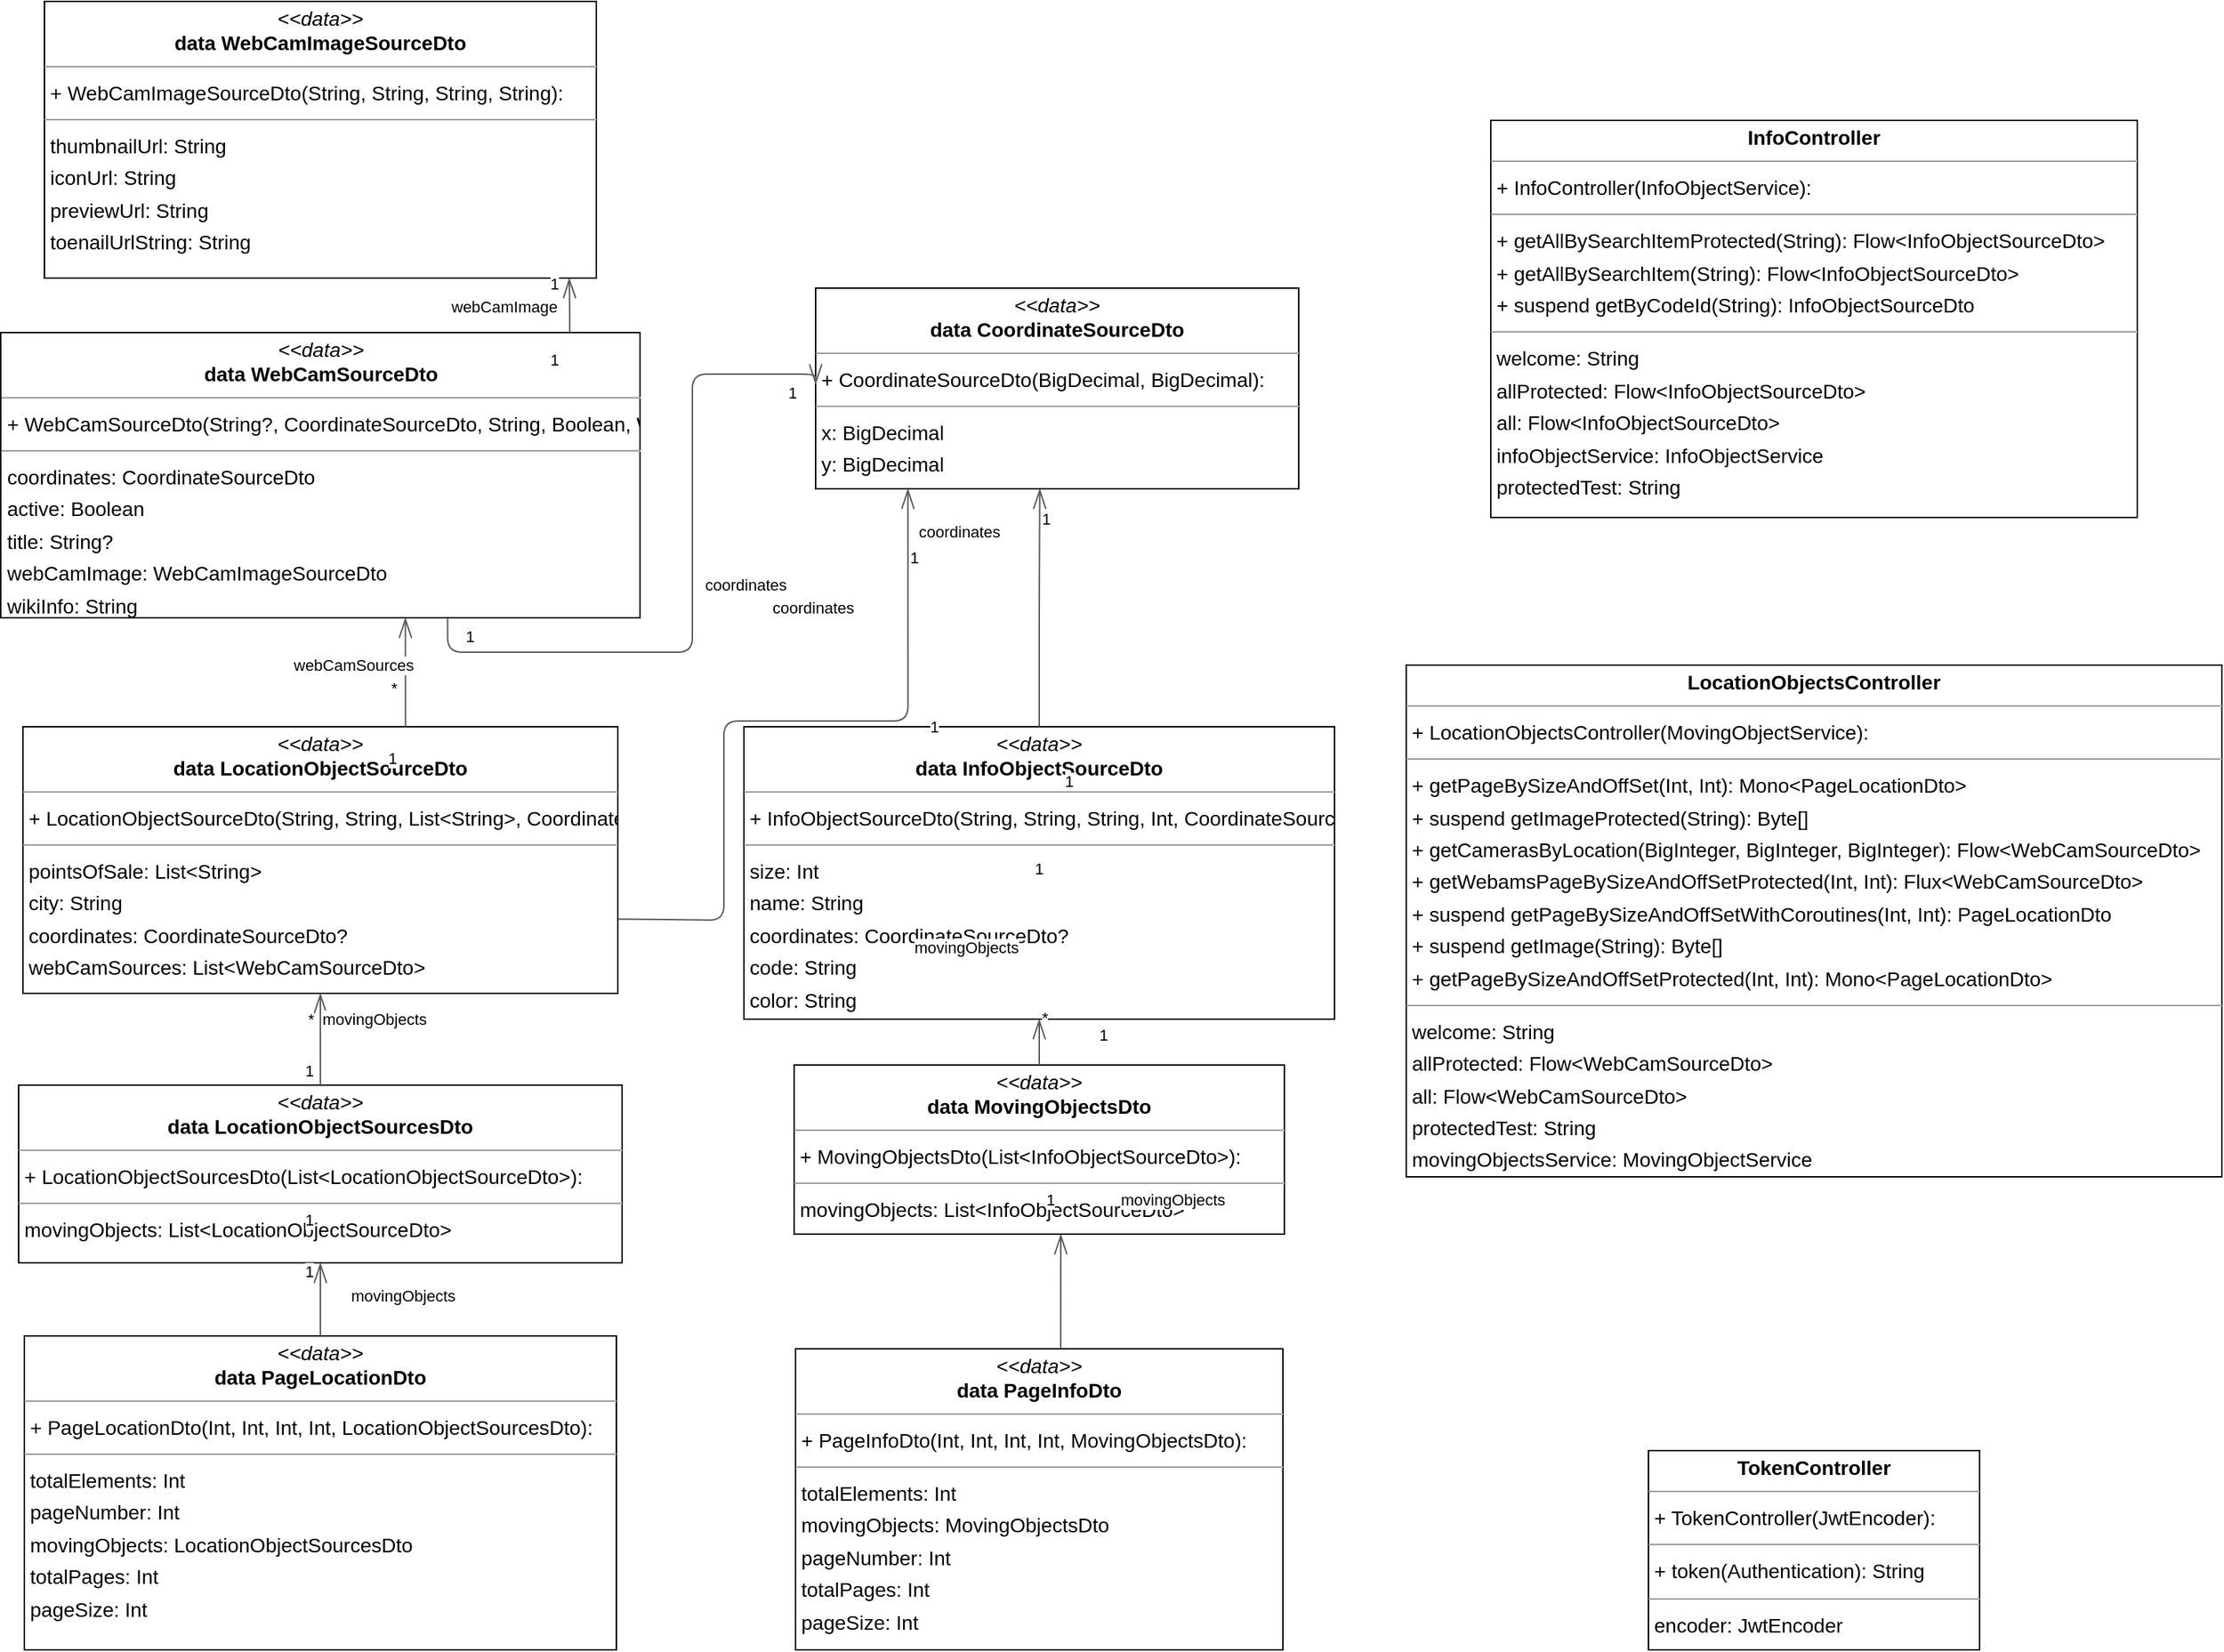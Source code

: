 <mxfile version="20.2.3" type="device"><diagram id="gWM6SCtc58ZZlZVN-kbu" name="Page-1"><mxGraphModel dx="1186" dy="822" grid="1" gridSize="10" guides="1" tooltips="1" connect="1" arrows="1" fold="1" page="0" pageScale="1" pageWidth="827" pageHeight="1169" background="none" math="0" shadow="0"><root><mxCell id="0"/><mxCell id="1" parent="0"/><mxCell id="node3" value="&lt;p style=&quot;margin:0px;margin-top:4px;text-align:center;&quot;&gt;&lt;b&gt;InfoController&lt;/b&gt;&lt;/p&gt;&lt;hr size=&quot;1&quot;/&gt;&lt;p style=&quot;margin:0 0 0 4px;line-height:1.6;&quot;&gt;+ InfoController(InfoObjectService): &lt;/p&gt;&lt;hr size=&quot;1&quot;/&gt;&lt;p style=&quot;margin:0 0 0 4px;line-height:1.6;&quot;&gt;+ getAllBySearchItemProtected(String): Flow&amp;lt;InfoObjectSourceDto&amp;gt;&lt;br/&gt;+ getAllBySearchItem(String): Flow&amp;lt;InfoObjectSourceDto&amp;gt;&lt;br/&gt;+ suspend  getByCodeId(String): InfoObjectSourceDto&lt;/p&gt;&lt;hr size=&quot;1&quot;/&gt;&lt;p style=&quot;margin:0 0 0 4px;line-height:1.6;&quot;&gt; welcome: String&lt;br/&gt; allProtected: Flow&amp;lt;InfoObjectSourceDto&amp;gt;&lt;br/&gt; all: Flow&amp;lt;InfoObjectSourceDto&amp;gt;&lt;br/&gt; infoObjectService: InfoObjectService&lt;br/&gt; protectedTest: String&lt;/p&gt;" style="verticalAlign=top;align=left;overflow=fill;fontSize=14;fontFamily=Helvetica;html=1;rounded=0;shadow=0;comic=0;labelBackgroundColor=none;strokeWidth=1;" parent="1" vertex="1"><mxGeometry x="1237" y="173" width="451" height="277" as="geometry"/></mxCell><mxCell id="node11" value="&lt;p style=&quot;margin:0px;margin-top:4px;text-align:center;&quot;&gt;&lt;b&gt;LocationObjectsController&lt;/b&gt;&lt;/p&gt;&lt;hr size=&quot;1&quot;/&gt;&lt;p style=&quot;margin:0 0 0 4px;line-height:1.6;&quot;&gt;+ LocationObjectsController(MovingObjectService): &lt;/p&gt;&lt;hr size=&quot;1&quot;/&gt;&lt;p style=&quot;margin:0 0 0 4px;line-height:1.6;&quot;&gt;+ getPageBySizeAndOffSet(Int, Int): Mono&amp;lt;PageLocationDto&amp;gt;&lt;br/&gt;+ suspend  getImageProtected(String): Byte[]&lt;br/&gt;+ getCamerasByLocation(BigInteger, BigInteger, BigInteger): Flow&amp;lt;WebCamSourceDto&amp;gt;&lt;br/&gt;+ getWebamsPageBySizeAndOffSetProtected(Int, Int): Flux&amp;lt;WebCamSourceDto&amp;gt;&lt;br/&gt;+ suspend  getPageBySizeAndOffSetWithCoroutines(Int, Int): PageLocationDto&lt;br/&gt;+ suspend  getImage(String): Byte[]&lt;br/&gt;+ getPageBySizeAndOffSetProtected(Int, Int): Mono&amp;lt;PageLocationDto&amp;gt;&lt;/p&gt;&lt;hr size=&quot;1&quot;/&gt;&lt;p style=&quot;margin:0 0 0 4px;line-height:1.6;&quot;&gt; welcome: String&lt;br/&gt; allProtected: Flow&amp;lt;WebCamSourceDto&amp;gt;&lt;br/&gt; all: Flow&amp;lt;WebCamSourceDto&amp;gt;&lt;br/&gt; protectedTest: String&lt;br/&gt; movingObjectsService: MovingObjectService&lt;/p&gt;" style="verticalAlign=top;align=left;overflow=fill;fontSize=14;fontFamily=Helvetica;html=1;rounded=0;shadow=0;comic=0;labelBackgroundColor=none;strokeWidth=1;" parent="1" vertex="1"><mxGeometry x="1178" y="553" width="569" height="357" as="geometry"/></mxCell><mxCell id="node0" value="&lt;p style=&quot;margin:0px;margin-top:4px;text-align:center;&quot;&gt;&lt;b&gt;TokenController&lt;/b&gt;&lt;/p&gt;&lt;hr size=&quot;1&quot;/&gt;&lt;p style=&quot;margin:0 0 0 4px;line-height:1.6;&quot;&gt;+ TokenController(JwtEncoder): &lt;/p&gt;&lt;hr size=&quot;1&quot;/&gt;&lt;p style=&quot;margin:0 0 0 4px;line-height:1.6;&quot;&gt;+ token(Authentication): String&lt;/p&gt;&lt;hr size=&quot;1&quot;/&gt;&lt;p style=&quot;margin:0 0 0 4px;line-height:1.6;&quot;&gt; encoder: JwtEncoder&lt;/p&gt;" style="verticalAlign=top;align=left;overflow=fill;fontSize=14;fontFamily=Helvetica;html=1;rounded=0;shadow=0;comic=0;labelBackgroundColor=none;strokeWidth=1;" parent="1" vertex="1"><mxGeometry x="1347" y="1101" width="231" height="139" as="geometry"/></mxCell><mxCell id="node4" value="&lt;p style=&quot;margin:0px;margin-top:4px;text-align:center;&quot;&gt;&lt;i&gt;&amp;lt;&amp;lt;data&amp;gt;&amp;gt;&lt;/i&gt;&lt;br/&gt;&lt;b&gt;data  CoordinateSourceDto&lt;/b&gt;&lt;/p&gt;&lt;hr size=&quot;1&quot;/&gt;&lt;p style=&quot;margin:0 0 0 4px;line-height:1.6;&quot;&gt;+ CoordinateSourceDto(BigDecimal, BigDecimal): &lt;/p&gt;&lt;hr size=&quot;1&quot;/&gt;&lt;p style=&quot;margin:0 0 0 4px;line-height:1.6;&quot;&gt; x: BigDecimal&lt;br/&gt; y: BigDecimal&lt;/p&gt;" style="verticalAlign=top;align=left;overflow=fill;fontSize=14;fontFamily=Helvetica;html=1;rounded=0;shadow=0;comic=0;labelBackgroundColor=none;strokeWidth=1;" parent="1" vertex="1"><mxGeometry x="766" y="290" width="337" height="140" as="geometry"/></mxCell><mxCell id="node9" value="&lt;p style=&quot;margin:0px;margin-top:4px;text-align:center;&quot;&gt;&lt;i&gt;&amp;lt;&amp;lt;data&amp;gt;&amp;gt;&lt;/i&gt;&lt;br/&gt;&lt;b&gt;data  InfoObjectSourceDto&lt;/b&gt;&lt;/p&gt;&lt;hr size=&quot;1&quot;/&gt;&lt;p style=&quot;margin:0 0 0 4px;line-height:1.6;&quot;&gt;+ InfoObjectSourceDto(String, String, String, Int, CoordinateSourceDto?): &lt;/p&gt;&lt;hr size=&quot;1&quot;/&gt;&lt;p style=&quot;margin:0 0 0 4px;line-height:1.6;&quot;&gt; size: Int&lt;br/&gt; name: String&lt;br/&gt; coordinates: CoordinateSourceDto?&lt;br/&gt; code: String&lt;br/&gt; color: String&lt;/p&gt;" style="verticalAlign=top;align=left;overflow=fill;fontSize=14;fontFamily=Helvetica;html=1;rounded=0;shadow=0;comic=0;labelBackgroundColor=none;strokeWidth=1;" parent="1" vertex="1"><mxGeometry x="716" y="596" width="412" height="204" as="geometry"/></mxCell><mxCell id="node7" value="&lt;p style=&quot;margin:0px;margin-top:4px;text-align:center;&quot;&gt;&lt;i&gt;&amp;lt;&amp;lt;data&amp;gt;&amp;gt;&lt;/i&gt;&lt;br/&gt;&lt;b&gt;data  LocationObjectSourceDto&lt;/b&gt;&lt;/p&gt;&lt;hr size=&quot;1&quot;/&gt;&lt;p style=&quot;margin:0 0 0 4px;line-height:1.6;&quot;&gt;+ LocationObjectSourceDto(String, String, List&amp;lt;String&amp;gt;, CoordinateSourceDto?, List&amp;lt;String&amp;gt;, List&amp;lt;WebCamSourceDto&amp;gt;): &lt;/p&gt;&lt;hr size=&quot;1&quot;/&gt;&lt;p style=&quot;margin:0 0 0 4px;line-height:1.6;&quot;&gt; pointsOfSale: List&amp;lt;String&amp;gt;&lt;br/&gt; city: String&lt;br/&gt; coordinates: CoordinateSourceDto?&lt;br/&gt; webCamSources: List&amp;lt;WebCamSourceDto&amp;gt;&lt;br/&gt; code: String&lt;br/&gt; themeList: List&amp;lt;String&amp;gt;&lt;/p&gt;" style="verticalAlign=top;align=left;overflow=fill;fontSize=14;fontFamily=Helvetica;html=1;rounded=0;shadow=0;comic=0;labelBackgroundColor=none;strokeWidth=1;" parent="1" vertex="1"><mxGeometry x="213" y="596" width="415" height="186" as="geometry"/></mxCell><mxCell id="node6" value="&lt;p style=&quot;margin:0px;margin-top:4px;text-align:center;&quot;&gt;&lt;i&gt;&amp;lt;&amp;lt;data&amp;gt;&amp;gt;&lt;/i&gt;&lt;br/&gt;&lt;b&gt;data  LocationObjectSourcesDto&lt;/b&gt;&lt;/p&gt;&lt;hr size=&quot;1&quot;/&gt;&lt;p style=&quot;margin:0 0 0 4px;line-height:1.6;&quot;&gt;+ LocationObjectSourcesDto(List&amp;lt;LocationObjectSourceDto&amp;gt;): &lt;/p&gt;&lt;hr size=&quot;1&quot;/&gt;&lt;p style=&quot;margin:0 0 0 4px;line-height:1.6;&quot;&gt; movingObjects: List&amp;lt;LocationObjectSourceDto&amp;gt;&lt;/p&gt;" style="verticalAlign=top;align=left;overflow=fill;fontSize=14;fontFamily=Helvetica;html=1;rounded=0;shadow=0;comic=0;labelBackgroundColor=none;strokeWidth=1;" parent="1" vertex="1"><mxGeometry x="210" y="846" width="421" height="124" as="geometry"/></mxCell><mxCell id="node5" value="&lt;p style=&quot;margin:0px;margin-top:4px;text-align:center;&quot;&gt;&lt;i&gt;&amp;lt;&amp;lt;data&amp;gt;&amp;gt;&lt;/i&gt;&lt;br/&gt;&lt;b&gt;data  MovingObjectsDto&lt;/b&gt;&lt;/p&gt;&lt;hr size=&quot;1&quot;/&gt;&lt;p style=&quot;margin:0 0 0 4px;line-height:1.6;&quot;&gt;+ MovingObjectsDto(List&amp;lt;InfoObjectSourceDto&amp;gt;): &lt;/p&gt;&lt;hr size=&quot;1&quot;/&gt;&lt;p style=&quot;margin:0 0 0 4px;line-height:1.6;&quot;&gt; movingObjects: List&amp;lt;InfoObjectSourceDto&amp;gt;&lt;/p&gt;" style="verticalAlign=top;align=left;overflow=fill;fontSize=14;fontFamily=Helvetica;html=1;rounded=0;shadow=0;comic=0;labelBackgroundColor=none;strokeWidth=1;" parent="1" vertex="1"><mxGeometry x="751" y="832" width="342" height="118" as="geometry"/></mxCell><mxCell id="node10" value="&lt;p style=&quot;margin:0px;margin-top:4px;text-align:center;&quot;&gt;&lt;i&gt;&amp;lt;&amp;lt;data&amp;gt;&amp;gt;&lt;/i&gt;&lt;br/&gt;&lt;b&gt;data  PageInfoDto&lt;/b&gt;&lt;/p&gt;&lt;hr size=&quot;1&quot;/&gt;&lt;p style=&quot;margin:0 0 0 4px;line-height:1.6;&quot;&gt;+ PageInfoDto(Int, Int, Int, Int, MovingObjectsDto): &lt;/p&gt;&lt;hr size=&quot;1&quot;/&gt;&lt;p style=&quot;margin:0 0 0 4px;line-height:1.6;&quot;&gt; totalElements: Int&lt;br/&gt; movingObjects: MovingObjectsDto&lt;br/&gt; pageNumber: Int&lt;br/&gt; totalPages: Int&lt;br/&gt; pageSize: Int&lt;/p&gt;" style="verticalAlign=top;align=left;overflow=fill;fontSize=14;fontFamily=Helvetica;html=1;rounded=0;shadow=0;comic=0;labelBackgroundColor=none;strokeWidth=1;" parent="1" vertex="1"><mxGeometry x="752" y="1030" width="340" height="210" as="geometry"/></mxCell><mxCell id="node8" value="&lt;p style=&quot;margin:0px;margin-top:4px;text-align:center;&quot;&gt;&lt;i&gt;&amp;lt;&amp;lt;data&amp;gt;&amp;gt;&lt;/i&gt;&lt;br/&gt;&lt;b&gt;data  PageLocationDto&lt;/b&gt;&lt;/p&gt;&lt;hr size=&quot;1&quot;/&gt;&lt;p style=&quot;margin:0 0 0 4px;line-height:1.6;&quot;&gt;+ PageLocationDto(Int, Int, Int, Int, LocationObjectSourcesDto): &lt;/p&gt;&lt;hr size=&quot;1&quot;/&gt;&lt;p style=&quot;margin:0 0 0 4px;line-height:1.6;&quot;&gt; totalElements: Int&lt;br/&gt; pageNumber: Int&lt;br/&gt; movingObjects: LocationObjectSourcesDto&lt;br/&gt; totalPages: Int&lt;br/&gt; pageSize: Int&lt;/p&gt;" style="verticalAlign=top;align=left;overflow=fill;fontSize=14;fontFamily=Helvetica;html=1;rounded=0;shadow=0;comic=0;labelBackgroundColor=none;strokeWidth=1;" parent="1" vertex="1"><mxGeometry x="214" y="1021" width="413" height="219" as="geometry"/></mxCell><mxCell id="node1" value="&lt;p style=&quot;margin:0px;margin-top:4px;text-align:center;&quot;&gt;&lt;i&gt;&amp;lt;&amp;lt;data&amp;gt;&amp;gt;&lt;/i&gt;&lt;br/&gt;&lt;b&gt;data  WebCamImageSourceDto&lt;/b&gt;&lt;/p&gt;&lt;hr size=&quot;1&quot;/&gt;&lt;p style=&quot;margin:0 0 0 4px;line-height:1.6;&quot;&gt;+ WebCamImageSourceDto(String, String, String, String): &lt;/p&gt;&lt;hr size=&quot;1&quot;/&gt;&lt;p style=&quot;margin:0 0 0 4px;line-height:1.6;&quot;&gt; thumbnailUrl: String&lt;br/&gt; iconUrl: String&lt;br/&gt; previewUrl: String&lt;br/&gt; toenailUrlString: String&lt;/p&gt;" style="verticalAlign=top;align=left;overflow=fill;fontSize=14;fontFamily=Helvetica;html=1;rounded=0;shadow=0;comic=0;labelBackgroundColor=none;strokeWidth=1;" parent="1" vertex="1"><mxGeometry x="228" y="90" width="385" height="193" as="geometry"/></mxCell><mxCell id="node2" value="&lt;p style=&quot;margin:0px;margin-top:4px;text-align:center;&quot;&gt;&lt;i&gt;&amp;lt;&amp;lt;data&amp;gt;&amp;gt;&lt;/i&gt;&lt;br/&gt;&lt;b&gt;data  WebCamSourceDto&lt;/b&gt;&lt;/p&gt;&lt;hr size=&quot;1&quot;/&gt;&lt;p style=&quot;margin:0 0 0 4px;line-height:1.6;&quot;&gt;+ WebCamSourceDto(String?, CoordinateSourceDto, String, Boolean, WebCamImageSourceDto): &lt;/p&gt;&lt;hr size=&quot;1&quot;/&gt;&lt;p style=&quot;margin:0 0 0 4px;line-height:1.6;&quot;&gt; coordinates: CoordinateSourceDto&lt;br/&gt; active: Boolean&lt;br/&gt; title: String?&lt;br/&gt; webCamImage: WebCamImageSourceDto&lt;br/&gt; wikiInfo: String&lt;/p&gt;" style="verticalAlign=top;align=left;overflow=fill;fontSize=14;fontFamily=Helvetica;html=1;rounded=0;shadow=0;comic=0;labelBackgroundColor=none;strokeWidth=1;" parent="1" vertex="1"><mxGeometry x="197.5" y="321" width="446" height="199" as="geometry"/></mxCell><mxCell id="edge8" value="" style="html=1;rounded=1;edgeStyle=orthogonalEdgeStyle;dashed=0;startArrow=diamondThinstartSize=12;endArrow=openThin;endSize=12;strokeColor=#595959;exitX=0.500;exitY=0.000;exitDx=0;exitDy=0;entryX=0.464;entryY=1.000;entryDx=0;entryDy=0;" parent="1" source="node9" target="node4" edge="1"><mxGeometry width="50" height="50" relative="1" as="geometry"><Array as="points"/></mxGeometry></mxCell><mxCell id="label48" value="1" style="edgeLabel;resizable=0;html=1;align=left;verticalAlign=top;strokeColor=default;" parent="edge8" vertex="1" connectable="0"><mxGeometry x="938" y="621" as="geometry"/></mxCell><mxCell id="label52" value="1" style="edgeLabel;resizable=0;html=1;align=left;verticalAlign=top;strokeColor=default;" parent="edge8" vertex="1" connectable="0"><mxGeometry x="922" y="438" as="geometry"/></mxCell><mxCell id="label53" value="coordinates" style="edgeLabel;resizable=0;html=1;align=left;verticalAlign=top;strokeColor=default;" parent="edge8" vertex="1" connectable="0"><mxGeometry x="836" y="447" as="geometry"/></mxCell><mxCell id="edge6" value="" style="html=1;rounded=1;edgeStyle=orthogonalEdgeStyle;dashed=0;startArrow=diamondThinstartSize=12;endArrow=openThin;endSize=12;strokeColor=#595959;exitX=1.000;exitY=0.722;exitDx=0;exitDy=0;entryX=0.191;entryY=1.000;entryDx=0;entryDy=0;" parent="1" source="node7" target="node4" edge="1"><mxGeometry width="50" height="50" relative="1" as="geometry"><Array as="points"><mxPoint x="642" y="731"/><mxPoint x="642" y="731"/><mxPoint x="702" y="731"/><mxPoint x="702" y="592"/><mxPoint x="830" y="592"/></Array></mxGeometry></mxCell><mxCell id="label36" value="1" style="edgeLabel;resizable=0;html=1;align=left;verticalAlign=top;strokeColor=default;" parent="edge6" vertex="1" connectable="0"><mxGeometry x="844" y="583" as="geometry"/></mxCell><mxCell id="label40" value="1" style="edgeLabel;resizable=0;html=1;align=left;verticalAlign=top;strokeColor=default;" parent="edge6" vertex="1" connectable="0"><mxGeometry x="830" y="465" as="geometry"/></mxCell><mxCell id="label41" value="coordinates" style="edgeLabel;resizable=0;html=1;align=left;verticalAlign=top;strokeColor=default;" parent="edge6" vertex="1" connectable="0"><mxGeometry x="734" y="500" as="geometry"/></mxCell><mxCell id="edge4" value="" style="html=1;rounded=1;edgeStyle=orthogonalEdgeStyle;dashed=0;startArrow=diamondThinstartSize=12;endArrow=openThin;endSize=12;strokeColor=#595959;exitX=0.643;exitY=0.000;exitDx=0;exitDy=0;entryX=0.633;entryY=1.000;entryDx=0;entryDy=0;" parent="1" source="node7" target="node2" edge="1"><mxGeometry width="50" height="50" relative="1" as="geometry"><Array as="points"/></mxGeometry></mxCell><mxCell id="label24" value="1" style="edgeLabel;resizable=0;html=1;align=left;verticalAlign=top;strokeColor=default;" parent="edge4" vertex="1" connectable="0"><mxGeometry x="466" y="605" as="geometry"/></mxCell><mxCell id="label28" value="*" style="edgeLabel;resizable=0;html=1;align=left;verticalAlign=top;strokeColor=default;" parent="edge4" vertex="1" connectable="0"><mxGeometry x="468" y="556" as="geometry"/></mxCell><mxCell id="label29" value="webCamSources" style="edgeLabel;resizable=0;html=1;align=left;verticalAlign=top;strokeColor=default;" parent="edge4" vertex="1" connectable="0"><mxGeometry x="400" y="540" as="geometry"/></mxCell><mxCell id="edge2" value="" style="html=1;rounded=1;edgeStyle=orthogonalEdgeStyle;dashed=0;startArrow=diamondThinstartSize=12;endArrow=openThin;endSize=12;strokeColor=#595959;exitX=0.500;exitY=0.000;exitDx=0;exitDy=0;entryX=0.500;entryY=1.000;entryDx=0;entryDy=0;" parent="1" source="node6" target="node7" edge="1"><mxGeometry width="50" height="50" relative="1" as="geometry"><Array as="points"/></mxGeometry></mxCell><mxCell id="label12" value="1" style="edgeLabel;resizable=0;html=1;align=left;verticalAlign=top;strokeColor=default;" parent="edge2" vertex="1" connectable="0"><mxGeometry x="408" y="823" as="geometry"/></mxCell><mxCell id="label16" value="*" style="edgeLabel;resizable=0;html=1;align=left;verticalAlign=top;strokeColor=default;" parent="edge2" vertex="1" connectable="0"><mxGeometry x="410" y="787" as="geometry"/></mxCell><mxCell id="label17" value="movingObjects" style="edgeLabel;resizable=0;html=1;align=left;verticalAlign=top;strokeColor=default;" parent="edge2" vertex="1" connectable="0"><mxGeometry x="420" y="787" as="geometry"/></mxCell><mxCell id="edge5" value="" style="html=1;rounded=1;edgeStyle=orthogonalEdgeStyle;dashed=0;startArrow=diamondThinstartSize=12;endArrow=openThin;endSize=12;strokeColor=#595959;exitX=0.500;exitY=0.001;exitDx=0;exitDy=0;entryX=0.500;entryY=1.000;entryDx=0;entryDy=0;" parent="1" source="node5" target="node9" edge="1"><mxGeometry width="50" height="50" relative="1" as="geometry"><Array as="points"><mxPoint x="922" y="807"/><mxPoint x="922" y="807"/></Array></mxGeometry></mxCell><mxCell id="label30" value="1" style="edgeLabel;resizable=0;html=1;align=left;verticalAlign=top;strokeColor=default;" parent="edge5" vertex="1" connectable="0"><mxGeometry x="962" y="798" as="geometry"/></mxCell><mxCell id="label34" value="*" style="edgeLabel;resizable=0;html=1;align=left;verticalAlign=top;strokeColor=default;" parent="edge5" vertex="1" connectable="0"><mxGeometry x="922" y="786" as="geometry"/></mxCell><mxCell id="label35" value="movingObjects" style="edgeLabel;resizable=0;html=1;align=left;verticalAlign=top;strokeColor=default;" parent="edge5" vertex="1" connectable="0"><mxGeometry x="833" y="737" as="geometry"/></mxCell><mxCell id="edge3" value="" style="html=1;rounded=1;edgeStyle=orthogonalEdgeStyle;dashed=0;startArrow=diamondThinstartSize=12;endArrow=openThin;endSize=12;strokeColor=#595959;exitX=0.544;exitY=0.000;exitDx=0;exitDy=0;entryX=0.544;entryY=1.000;entryDx=0;entryDy=0;" parent="1" source="node10" target="node5" edge="1"><mxGeometry width="50" height="50" relative="1" as="geometry"><Array as="points"><mxPoint x="937" y="977"/><mxPoint x="937" y="977"/></Array></mxGeometry></mxCell><mxCell id="label18" value="1" style="edgeLabel;resizable=0;html=1;align=left;verticalAlign=top;strokeColor=default;" parent="edge3" vertex="1" connectable="0"><mxGeometry x="917" y="682" as="geometry"/></mxCell><mxCell id="label22" value="1" style="edgeLabel;resizable=0;html=1;align=left;verticalAlign=top;strokeColor=default;" parent="edge3" vertex="1" connectable="0"><mxGeometry x="925" y="913" as="geometry"/></mxCell><mxCell id="label23" value="movingObjects" style="edgeLabel;resizable=0;html=1;align=left;verticalAlign=top;strokeColor=default;" parent="edge3" vertex="1" connectable="0"><mxGeometry x="977" y="913" as="geometry"/></mxCell><mxCell id="edge7" value="" style="html=1;rounded=1;edgeStyle=orthogonalEdgeStyle;dashed=0;startArrow=diamondThinstartSize=12;endArrow=openThin;endSize=12;strokeColor=#595959;exitX=0.500;exitY=0.000;exitDx=0;exitDy=0;entryX=0.500;entryY=1.000;entryDx=0;entryDy=0;" parent="1" source="node8" target="node6" edge="1"><mxGeometry width="50" height="50" relative="1" as="geometry"><Array as="points"/></mxGeometry></mxCell><mxCell id="label42" value="1" style="edgeLabel;resizable=0;html=1;align=left;verticalAlign=top;strokeColor=default;" parent="edge7" vertex="1" connectable="0"><mxGeometry x="408" y="963" as="geometry"/></mxCell><mxCell id="label46" value="1" style="edgeLabel;resizable=0;html=1;align=left;verticalAlign=top;strokeColor=default;" parent="edge7" vertex="1" connectable="0"><mxGeometry x="408" y="927" as="geometry"/></mxCell><mxCell id="label47" value="movingObjects" style="edgeLabel;resizable=0;html=1;align=left;verticalAlign=top;strokeColor=default;" parent="edge7" vertex="1" connectable="0"><mxGeometry x="440" y="980" as="geometry"/></mxCell><mxCell id="edge0" value="" style="html=1;rounded=1;edgeStyle=orthogonalEdgeStyle;dashed=0;startArrow=diamondThinstartSize=12;endArrow=openThin;endSize=12;strokeColor=#595959;exitX=0.699;exitY=1.000;exitDx=0;exitDy=0;entryX=0.000;entryY=0.480;entryDx=0;entryDy=0;" parent="1" source="node2" target="node4" edge="1"><mxGeometry width="50" height="50" relative="1" as="geometry"><Array as="points"><mxPoint x="509" y="544"/><mxPoint x="680" y="544"/><mxPoint x="680" y="350"/></Array></mxGeometry></mxCell><mxCell id="label0" value="1" style="edgeLabel;resizable=0;html=1;align=left;verticalAlign=top;strokeColor=default;" parent="edge0" vertex="1" connectable="0"><mxGeometry x="520" y="520" as="geometry"/></mxCell><mxCell id="label4" value="1" style="edgeLabel;resizable=0;html=1;align=left;verticalAlign=top;strokeColor=default;" parent="edge0" vertex="1" connectable="0"><mxGeometry x="745" y="350" as="geometry"/></mxCell><mxCell id="label5" value="coordinates" style="edgeLabel;resizable=0;html=1;align=left;verticalAlign=top;strokeColor=default;" parent="edge0" vertex="1" connectable="0"><mxGeometry x="687" y="484" as="geometry"/></mxCell><mxCell id="edge1" value="" style="html=1;rounded=1;edgeStyle=orthogonalEdgeStyle;dashed=0;startArrow=diamondThinstartSize=12;endArrow=openThin;endSize=12;strokeColor=#595959;exitX=0.890;exitY=0.000;exitDx=0;exitDy=0;entryX=0.951;entryY=1.000;entryDx=0;entryDy=0;" parent="1" source="node2" target="node1" edge="1"><mxGeometry width="50" height="50" relative="1" as="geometry"><Array as="points"/></mxGeometry></mxCell><mxCell id="label6" value="1" style="edgeLabel;resizable=0;html=1;align=left;verticalAlign=top;strokeColor=default;" parent="edge1" vertex="1" connectable="0"><mxGeometry x="579" y="327" as="geometry"/></mxCell><mxCell id="label10" value="1" style="edgeLabel;resizable=0;html=1;align=left;verticalAlign=top;strokeColor=default;" parent="edge1" vertex="1" connectable="0"><mxGeometry x="579" y="274" as="geometry"/></mxCell><mxCell id="label11" value="webCamImage" style="edgeLabel;resizable=0;html=1;align=left;verticalAlign=top;strokeColor=default;" parent="edge1" vertex="1" connectable="0"><mxGeometry x="510" y="290" as="geometry"/></mxCell></root></mxGraphModel></diagram></mxfile>